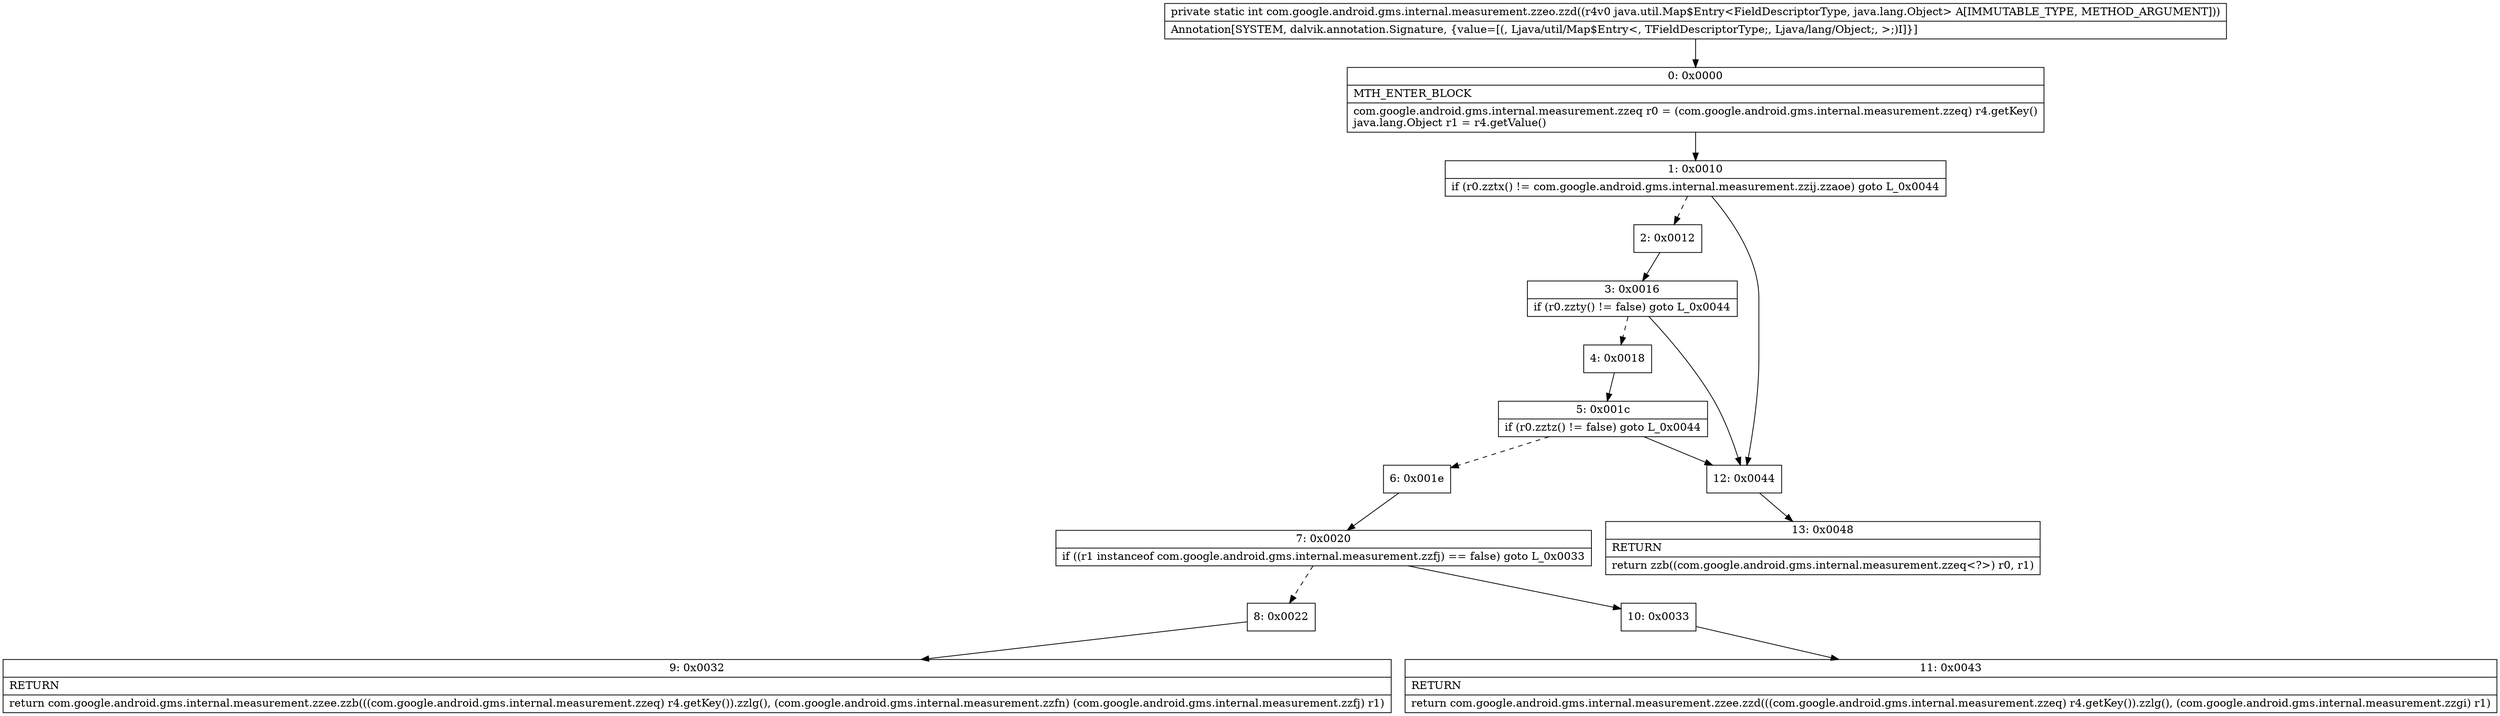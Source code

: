 digraph "CFG forcom.google.android.gms.internal.measurement.zzeo.zzd(Ljava\/util\/Map$Entry;)I" {
Node_0 [shape=record,label="{0\:\ 0x0000|MTH_ENTER_BLOCK\l|com.google.android.gms.internal.measurement.zzeq r0 = (com.google.android.gms.internal.measurement.zzeq) r4.getKey()\ljava.lang.Object r1 = r4.getValue()\l}"];
Node_1 [shape=record,label="{1\:\ 0x0010|if (r0.zztx() != com.google.android.gms.internal.measurement.zzij.zzaoe) goto L_0x0044\l}"];
Node_2 [shape=record,label="{2\:\ 0x0012}"];
Node_3 [shape=record,label="{3\:\ 0x0016|if (r0.zzty() != false) goto L_0x0044\l}"];
Node_4 [shape=record,label="{4\:\ 0x0018}"];
Node_5 [shape=record,label="{5\:\ 0x001c|if (r0.zztz() != false) goto L_0x0044\l}"];
Node_6 [shape=record,label="{6\:\ 0x001e}"];
Node_7 [shape=record,label="{7\:\ 0x0020|if ((r1 instanceof com.google.android.gms.internal.measurement.zzfj) == false) goto L_0x0033\l}"];
Node_8 [shape=record,label="{8\:\ 0x0022}"];
Node_9 [shape=record,label="{9\:\ 0x0032|RETURN\l|return com.google.android.gms.internal.measurement.zzee.zzb(((com.google.android.gms.internal.measurement.zzeq) r4.getKey()).zzlg(), (com.google.android.gms.internal.measurement.zzfn) (com.google.android.gms.internal.measurement.zzfj) r1)\l}"];
Node_10 [shape=record,label="{10\:\ 0x0033}"];
Node_11 [shape=record,label="{11\:\ 0x0043|RETURN\l|return com.google.android.gms.internal.measurement.zzee.zzd(((com.google.android.gms.internal.measurement.zzeq) r4.getKey()).zzlg(), (com.google.android.gms.internal.measurement.zzgi) r1)\l}"];
Node_12 [shape=record,label="{12\:\ 0x0044}"];
Node_13 [shape=record,label="{13\:\ 0x0048|RETURN\l|return zzb((com.google.android.gms.internal.measurement.zzeq\<?\>) r0, r1)\l}"];
MethodNode[shape=record,label="{private static int com.google.android.gms.internal.measurement.zzeo.zzd((r4v0 java.util.Map$Entry\<FieldDescriptorType, java.lang.Object\> A[IMMUTABLE_TYPE, METHOD_ARGUMENT]))  | Annotation[SYSTEM, dalvik.annotation.Signature, \{value=[(, Ljava\/util\/Map$Entry\<, TFieldDescriptorType;, Ljava\/lang\/Object;, \>;)I]\}]\l}"];
MethodNode -> Node_0;
Node_0 -> Node_1;
Node_1 -> Node_2[style=dashed];
Node_1 -> Node_12;
Node_2 -> Node_3;
Node_3 -> Node_4[style=dashed];
Node_3 -> Node_12;
Node_4 -> Node_5;
Node_5 -> Node_6[style=dashed];
Node_5 -> Node_12;
Node_6 -> Node_7;
Node_7 -> Node_8[style=dashed];
Node_7 -> Node_10;
Node_8 -> Node_9;
Node_10 -> Node_11;
Node_12 -> Node_13;
}

